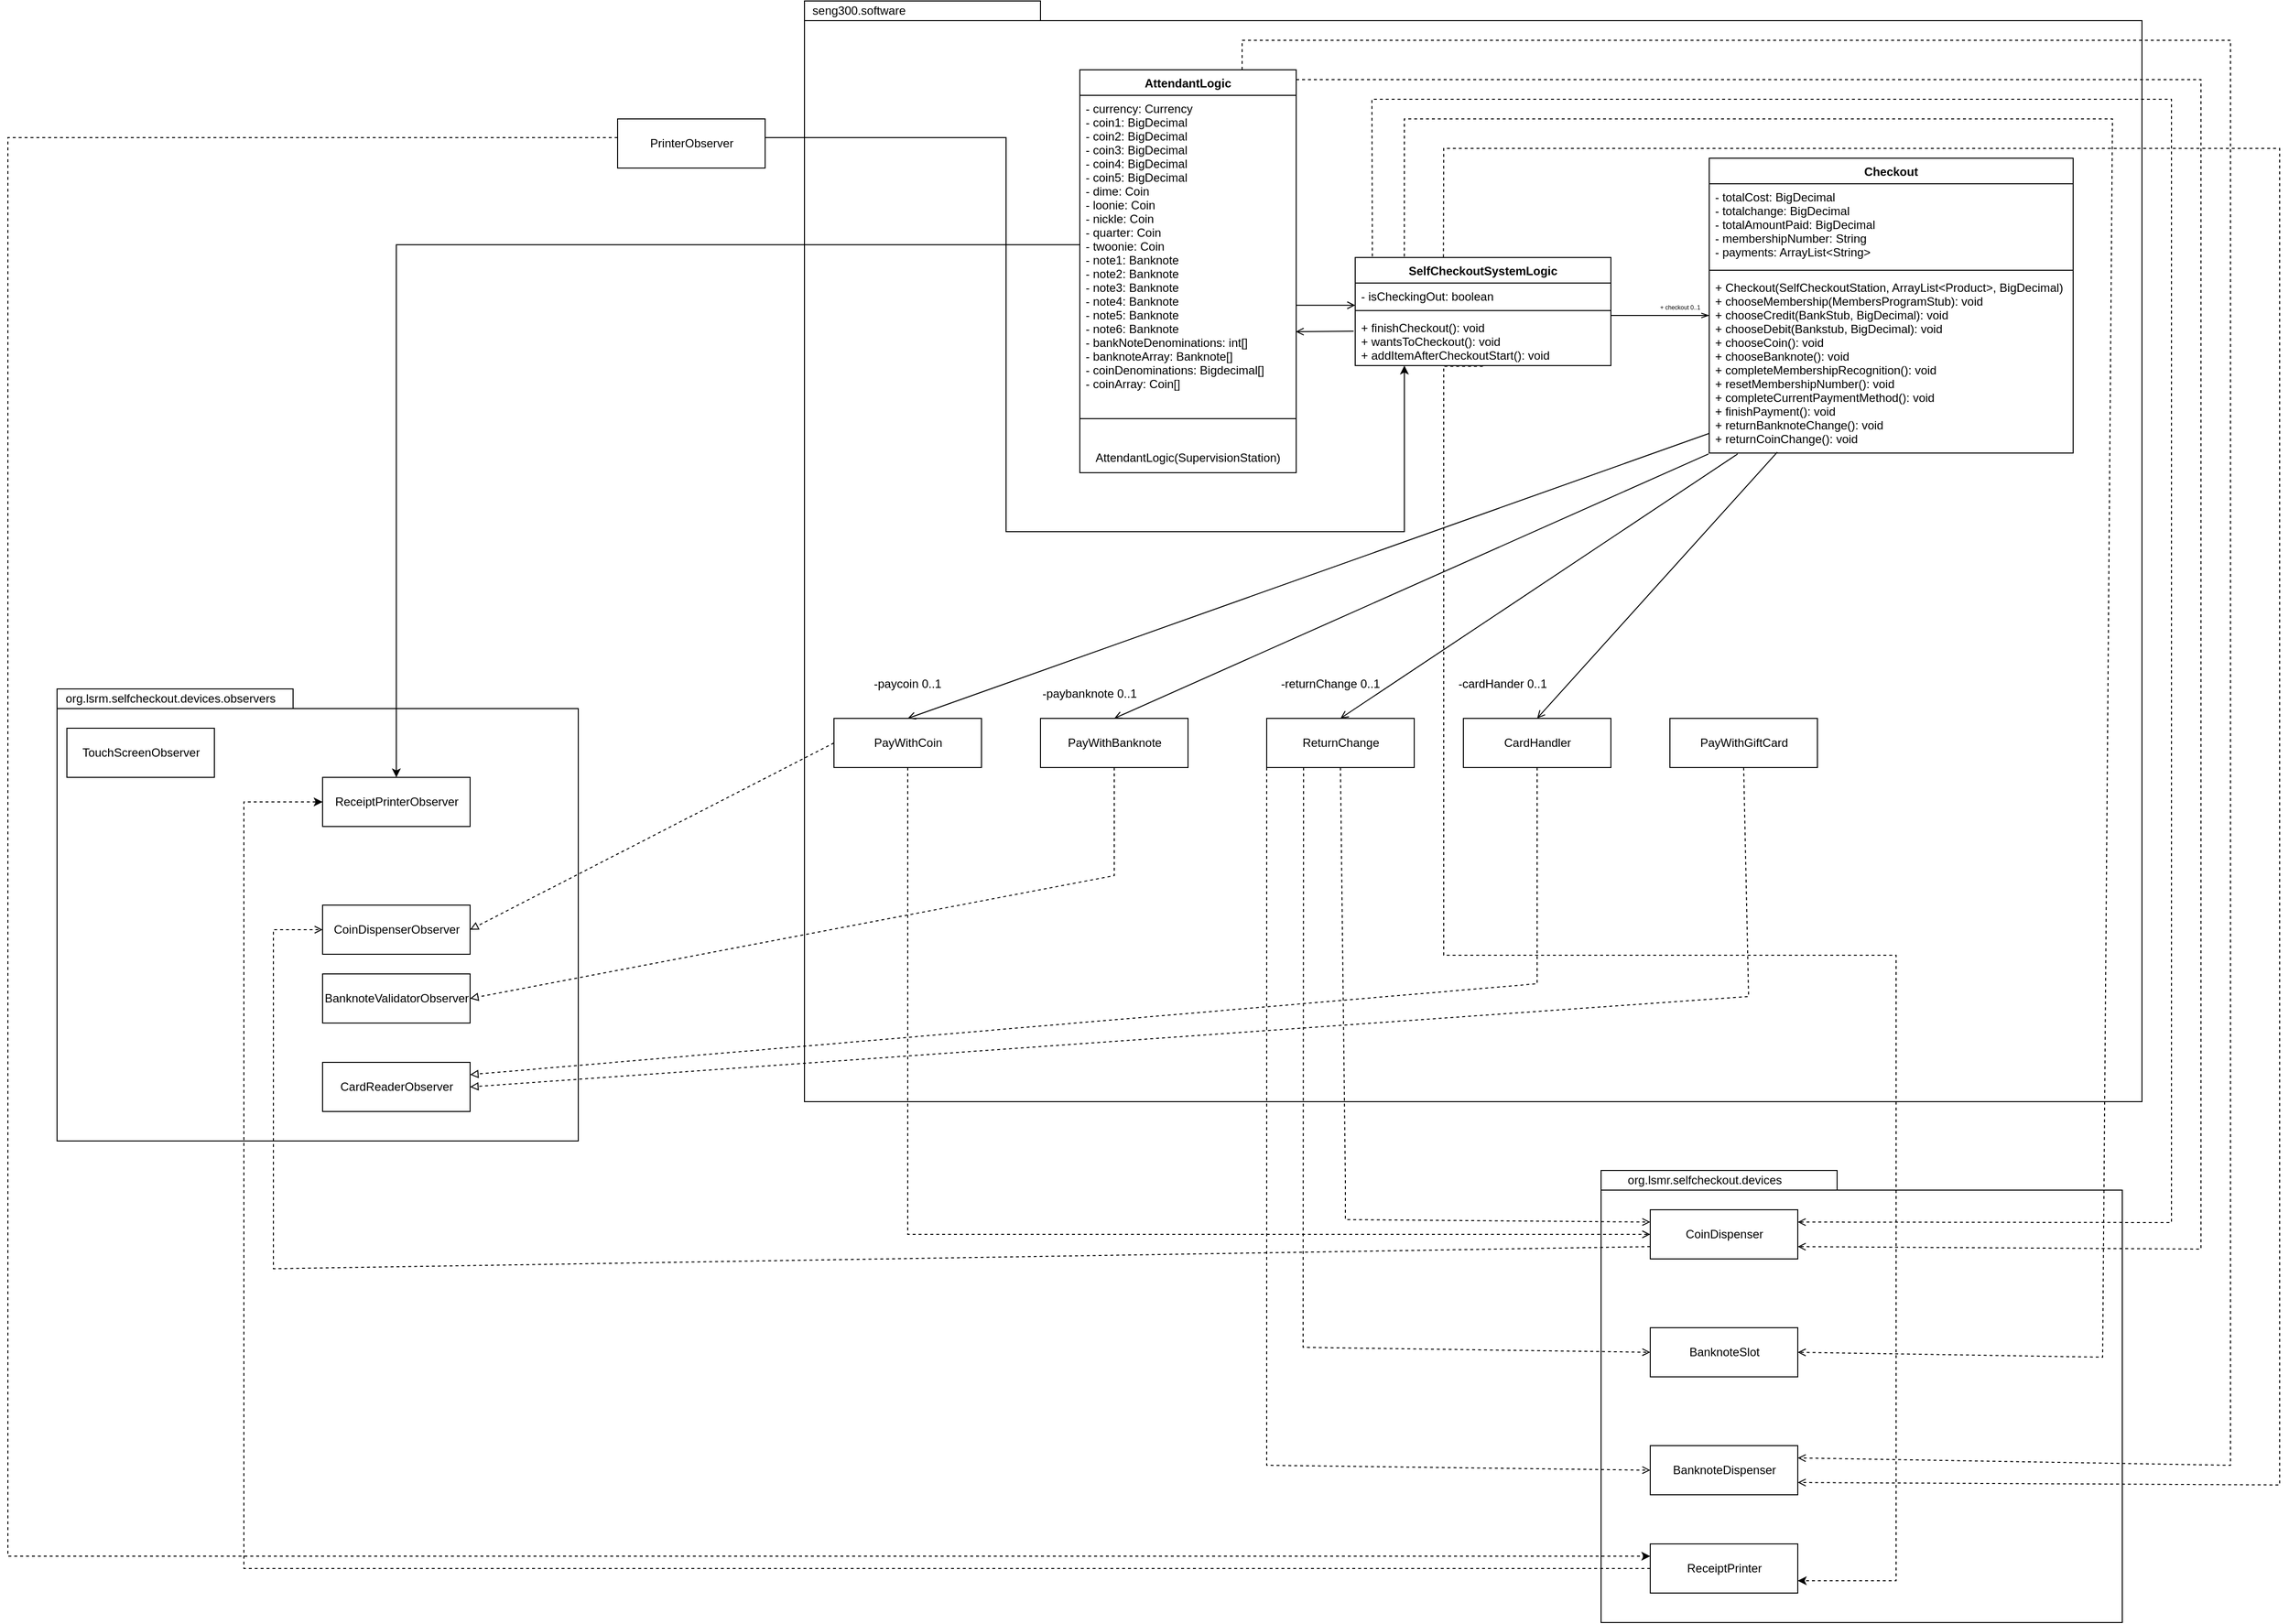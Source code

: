 <mxfile version="17.4.3" type="github">
  <diagram id="8_DWzM_fp91CAAIlSjK8" name="Page-1">
    <mxGraphModel dx="3969" dy="1284" grid="1" gridSize="10" guides="1" tooltips="1" connect="1" arrows="1" fold="1" page="1" pageScale="1" pageWidth="850" pageHeight="1100" math="0" shadow="0">
      <root>
        <mxCell id="0" />
        <mxCell id="1" parent="0" />
        <mxCell id="JbaKOitjpTuBiVBRiGnQ-29" value="" style="shape=folder;fontStyle=1;spacingTop=10;tabWidth=240;tabHeight=20;tabPosition=left;html=1;" parent="1" vertex="1">
          <mxGeometry x="-780" y="190" width="1360" height="1120" as="geometry" />
        </mxCell>
        <mxCell id="JbaKOitjpTuBiVBRiGnQ-33" value="" style="shape=folder;fontStyle=1;spacingTop=10;tabWidth=240;tabHeight=20;tabPosition=left;html=1;" parent="1" vertex="1">
          <mxGeometry x="-1540" y="890" width="530" height="460" as="geometry" />
        </mxCell>
        <mxCell id="JbaKOitjpTuBiVBRiGnQ-35" value="" style="shape=folder;fontStyle=1;spacingTop=10;tabWidth=240;tabHeight=20;tabPosition=left;html=1;container=1;" parent="1" vertex="1">
          <mxGeometry x="30" y="1380" width="530" height="460" as="geometry">
            <mxRectangle x="-1150" y="1010" width="50" height="40" as="alternateBounds" />
          </mxGeometry>
        </mxCell>
        <mxCell id="JbaKOitjpTuBiVBRiGnQ-36" value="org.lsmr.selfcheckout.devices" style="text;html=1;align=center;verticalAlign=middle;resizable=0;points=[];autosize=1;strokeColor=none;fillColor=none;" parent="JbaKOitjpTuBiVBRiGnQ-35" vertex="1">
          <mxGeometry x="20" width="170" height="20" as="geometry" />
        </mxCell>
        <mxCell id="JbaKOitjpTuBiVBRiGnQ-22" value="CoinDispenser" style="html=1;" parent="JbaKOitjpTuBiVBRiGnQ-35" vertex="1">
          <mxGeometry x="50" y="40" width="150" height="50" as="geometry" />
        </mxCell>
        <mxCell id="JbaKOitjpTuBiVBRiGnQ-24" value="BanknoteSlot" style="html=1;" parent="JbaKOitjpTuBiVBRiGnQ-35" vertex="1">
          <mxGeometry x="50" y="160" width="150" height="50" as="geometry" />
        </mxCell>
        <mxCell id="JbaKOitjpTuBiVBRiGnQ-27" value="BanknoteDispenser" style="html=1;" parent="JbaKOitjpTuBiVBRiGnQ-35" vertex="1">
          <mxGeometry x="50" y="280" width="150" height="50" as="geometry" />
        </mxCell>
        <mxCell id="QVtp06uHOIpZzLM61Izd-3" value="ReceiptPrinter" style="html=1;" vertex="1" parent="JbaKOitjpTuBiVBRiGnQ-35">
          <mxGeometry x="50" y="380" width="150" height="50" as="geometry" />
        </mxCell>
        <mxCell id="JbaKOitjpTuBiVBRiGnQ-2" value="AttendantLogic" style="swimlane;fontStyle=1;align=center;verticalAlign=top;childLayout=stackLayout;horizontal=1;startSize=26;horizontalStack=0;resizeParent=1;resizeParentMax=0;resizeLast=0;collapsible=1;marginBottom=0;" parent="1" vertex="1">
          <mxGeometry x="-500" y="260" width="220" height="410" as="geometry" />
        </mxCell>
        <mxCell id="JbaKOitjpTuBiVBRiGnQ-3" value="- currency: Currency&#xa;- coin1: BigDecimal&#xa;- coin2: BigDecimal&#xa;- coin3: BigDecimal&#xa;- coin4: BigDecimal&#xa;- coin5: BigDecimal&#xa;- dime: Coin&#xa;- loonie: Coin&#xa;- nickle: Coin&#xa;- quarter: Coin&#xa;- twoonie: Coin&#xa;- note1: Banknote&#xa;- note2: Banknote&#xa;- note3: Banknote&#xa;- note4: Banknote&#xa;- note5: Banknote&#xa;- note6: Banknote&#xa;- bankNoteDenominations: int[]&#xa;- banknoteArray: Banknote[]&#xa;- coinDenominations: Bigdecimal[]&#xa;- coinArray: Coin[]&#xa;" style="text;strokeColor=none;fillColor=none;align=left;verticalAlign=top;spacingLeft=4;spacingRight=4;overflow=hidden;rotatable=0;points=[[0,0.5],[1,0.5]];portConstraint=eastwest;" parent="JbaKOitjpTuBiVBRiGnQ-2" vertex="1">
          <mxGeometry y="26" width="220" height="304" as="geometry" />
        </mxCell>
        <mxCell id="JbaKOitjpTuBiVBRiGnQ-4" value="" style="line;strokeWidth=1;fillColor=none;align=left;verticalAlign=middle;spacingTop=-1;spacingLeft=3;spacingRight=3;rotatable=0;labelPosition=right;points=[];portConstraint=eastwest;" parent="JbaKOitjpTuBiVBRiGnQ-2" vertex="1">
          <mxGeometry y="330" width="220" height="50" as="geometry" />
        </mxCell>
        <mxCell id="Gyplj0bTZnEPewytaOJa-4" value="AttendantLogic(SupervisionStation)" style="text;html=1;strokeColor=none;fillColor=none;align=center;verticalAlign=middle;whiteSpace=wrap;rounded=0;" parent="JbaKOitjpTuBiVBRiGnQ-2" vertex="1">
          <mxGeometry y="380" width="220" height="30" as="geometry" />
        </mxCell>
        <mxCell id="QVtp06uHOIpZzLM61Izd-8" style="edgeStyle=orthogonalEdgeStyle;rounded=0;orthogonalLoop=1;jettySize=auto;html=1;entryX=1;entryY=0.75;entryDx=0;entryDy=0;dashed=1;endArrow=classic;endFill=1;exitX=0.499;exitY=1.015;exitDx=0;exitDy=0;exitPerimeter=0;" edge="1" parent="1" source="JbaKOitjpTuBiVBRiGnQ-9" target="QVtp06uHOIpZzLM61Izd-3">
          <mxGeometry relative="1" as="geometry">
            <Array as="points">
              <mxPoint x="-130" y="562" />
              <mxPoint x="-130" y="1161" />
              <mxPoint x="330" y="1161" />
              <mxPoint x="330" y="1797" />
            </Array>
          </mxGeometry>
        </mxCell>
        <mxCell id="JbaKOitjpTuBiVBRiGnQ-6" value="SelfCheckoutSystemLogic" style="swimlane;fontStyle=1;align=center;verticalAlign=top;childLayout=stackLayout;horizontal=1;startSize=26;horizontalStack=0;resizeParent=1;resizeParentMax=0;resizeLast=0;collapsible=1;marginBottom=0;" parent="1" vertex="1">
          <mxGeometry x="-220" y="451" width="260" height="110" as="geometry" />
        </mxCell>
        <mxCell id="JbaKOitjpTuBiVBRiGnQ-7" value="- isCheckingOut: boolean&#xa;" style="text;strokeColor=none;fillColor=none;align=left;verticalAlign=top;spacingLeft=4;spacingRight=4;overflow=hidden;rotatable=0;points=[[0,0.5],[1,0.5]];portConstraint=eastwest;" parent="JbaKOitjpTuBiVBRiGnQ-6" vertex="1">
          <mxGeometry y="26" width="260" height="24" as="geometry" />
        </mxCell>
        <mxCell id="JbaKOitjpTuBiVBRiGnQ-8" value="" style="line;strokeWidth=1;fillColor=none;align=left;verticalAlign=middle;spacingTop=-1;spacingLeft=3;spacingRight=3;rotatable=0;labelPosition=right;points=[];portConstraint=eastwest;" parent="JbaKOitjpTuBiVBRiGnQ-6" vertex="1">
          <mxGeometry y="50" width="260" height="8" as="geometry" />
        </mxCell>
        <mxCell id="JbaKOitjpTuBiVBRiGnQ-9" value="+ finishCheckout(): void&#xa;+ wantsToCheckout(): void&#xa;+ addItemAfterCheckoutStart(): void&#xa;" style="text;strokeColor=none;fillColor=none;align=left;verticalAlign=top;spacingLeft=4;spacingRight=4;overflow=hidden;rotatable=0;points=[[0,0.5],[1,0.5]];portConstraint=eastwest;" parent="JbaKOitjpTuBiVBRiGnQ-6" vertex="1">
          <mxGeometry y="58" width="260" height="52" as="geometry" />
        </mxCell>
        <mxCell id="JbaKOitjpTuBiVBRiGnQ-14" value="TouchScreenObserver" style="html=1;" parent="1" vertex="1">
          <mxGeometry x="-1530" y="930" width="150" height="50" as="geometry" />
        </mxCell>
        <mxCell id="JbaKOitjpTuBiVBRiGnQ-16" value="PayWithCoin" style="html=1;" parent="1" vertex="1">
          <mxGeometry x="-750" y="920" width="150" height="50" as="geometry" />
        </mxCell>
        <mxCell id="JbaKOitjpTuBiVBRiGnQ-17" value="PayWithBanknote" style="html=1;" parent="1" vertex="1">
          <mxGeometry x="-540" y="920" width="150" height="50" as="geometry" />
        </mxCell>
        <mxCell id="JbaKOitjpTuBiVBRiGnQ-18" value="ReturnChange" style="html=1;" parent="1" vertex="1">
          <mxGeometry x="-310" y="920" width="150" height="50" as="geometry" />
        </mxCell>
        <mxCell id="JbaKOitjpTuBiVBRiGnQ-19" value="CardHandler" style="html=1;" parent="1" vertex="1">
          <mxGeometry x="-110" y="920" width="150" height="50" as="geometry" />
        </mxCell>
        <mxCell id="JbaKOitjpTuBiVBRiGnQ-20" value="PayWithGiftCard" style="html=1;" parent="1" vertex="1">
          <mxGeometry x="100" y="920" width="150" height="50" as="geometry" />
        </mxCell>
        <mxCell id="JbaKOitjpTuBiVBRiGnQ-23" value="BanknoteValidatorObserver" style="html=1;" parent="1" vertex="1">
          <mxGeometry x="-1270" y="1180" width="150" height="50" as="geometry" />
        </mxCell>
        <mxCell id="JbaKOitjpTuBiVBRiGnQ-25" value="CardReaderObserver" style="html=1;" parent="1" vertex="1">
          <mxGeometry x="-1270" y="1270" width="150" height="50" as="geometry" />
        </mxCell>
        <mxCell id="JbaKOitjpTuBiVBRiGnQ-26" value="ReceiptPrinterObserver" style="html=1;" parent="1" vertex="1">
          <mxGeometry x="-1270" y="980" width="150" height="50" as="geometry" />
        </mxCell>
        <mxCell id="JbaKOitjpTuBiVBRiGnQ-28" value="CoinDispenserObserver" style="html=1;" parent="1" vertex="1">
          <mxGeometry x="-1270" y="1110" width="150" height="50" as="geometry" />
        </mxCell>
        <mxCell id="JbaKOitjpTuBiVBRiGnQ-30" value="seng300.software" style="text;html=1;align=center;verticalAlign=middle;resizable=0;points=[];autosize=1;strokeColor=none;fillColor=none;" parent="1" vertex="1">
          <mxGeometry x="-780" y="190" width="110" height="20" as="geometry" />
        </mxCell>
        <mxCell id="JbaKOitjpTuBiVBRiGnQ-34" value="org.lsrm.selfcheckout.devices.observers" style="text;html=1;align=center;verticalAlign=middle;resizable=0;points=[];autosize=1;strokeColor=none;fillColor=none;" parent="1" vertex="1">
          <mxGeometry x="-1540" y="890" width="230" height="20" as="geometry" />
        </mxCell>
        <mxCell id="JbaKOitjpTuBiVBRiGnQ-37" value="Checkout" style="swimlane;fontStyle=1;align=center;verticalAlign=top;childLayout=stackLayout;horizontal=1;startSize=26;horizontalStack=0;resizeParent=1;resizeParentMax=0;resizeLast=0;collapsible=1;marginBottom=0;" parent="1" vertex="1">
          <mxGeometry x="140" y="350" width="370" height="300" as="geometry" />
        </mxCell>
        <mxCell id="JbaKOitjpTuBiVBRiGnQ-38" value="- totalCost: BigDecimal&#xa;- totalchange: BigDecimal&#xa;- totalAmountPaid: BigDecimal&#xa;- membershipNumber: String&#xa;- payments: ArrayList&lt;String&gt;" style="text;strokeColor=none;fillColor=none;align=left;verticalAlign=top;spacingLeft=4;spacingRight=4;overflow=hidden;rotatable=0;points=[[0,0.5],[1,0.5]];portConstraint=eastwest;" parent="JbaKOitjpTuBiVBRiGnQ-37" vertex="1">
          <mxGeometry y="26" width="370" height="84" as="geometry" />
        </mxCell>
        <mxCell id="JbaKOitjpTuBiVBRiGnQ-39" value="" style="line;strokeWidth=1;fillColor=none;align=left;verticalAlign=middle;spacingTop=-1;spacingLeft=3;spacingRight=3;rotatable=0;labelPosition=right;points=[];portConstraint=eastwest;" parent="JbaKOitjpTuBiVBRiGnQ-37" vertex="1">
          <mxGeometry y="110" width="370" height="8" as="geometry" />
        </mxCell>
        <mxCell id="JbaKOitjpTuBiVBRiGnQ-40" value="+ Checkout(SelfCheckoutStation, ArrayList&lt;Product&gt;, BigDecimal)&#xa;+ chooseMembership(MembersProgramStub): void&#xa;+ chooseCredit(BankStub, BigDecimal): void&#xa;+ chooseDebit(Bankstub, BigDecimal): void&#xa;+ chooseCoin(): void&#xa;+ chooseBanknote(): void&#xa;+ completeMembershipRecognition(): void&#xa;+ resetMembershipNumber(): void&#xa;+ completeCurrentPaymentMethod(): void&#xa;+ finishPayment(): void&#xa;+ returnBanknoteChange(): void&#xa;+ returnCoinChange(): void&#xa;&#xa;" style="text;strokeColor=none;fillColor=none;align=left;verticalAlign=top;spacingLeft=4;spacingRight=4;overflow=hidden;rotatable=0;points=[[0,0.5],[1,0.5]];portConstraint=eastwest;" parent="JbaKOitjpTuBiVBRiGnQ-37" vertex="1">
          <mxGeometry y="118" width="370" height="182" as="geometry" />
        </mxCell>
        <mxCell id="QVtp06uHOIpZzLM61Izd-9" style="edgeStyle=orthogonalEdgeStyle;rounded=0;orthogonalLoop=1;jettySize=auto;html=1;exitX=1;exitY=0.5;exitDx=0;exitDy=0;endArrow=classic;endFill=1;" edge="1" parent="1" source="JbaKOitjpTuBiVBRiGnQ-15" target="JbaKOitjpTuBiVBRiGnQ-9">
          <mxGeometry relative="1" as="geometry">
            <Array as="points">
              <mxPoint x="-575" y="329" />
              <mxPoint x="-575" y="730" />
              <mxPoint x="-170" y="730" />
            </Array>
          </mxGeometry>
        </mxCell>
        <mxCell id="QVtp06uHOIpZzLM61Izd-10" style="edgeStyle=orthogonalEdgeStyle;rounded=0;orthogonalLoop=1;jettySize=auto;html=1;exitX=0;exitY=0.5;exitDx=0;exitDy=0;entryX=0;entryY=0.25;entryDx=0;entryDy=0;endArrow=classic;endFill=1;dashed=1;" edge="1" parent="1" source="JbaKOitjpTuBiVBRiGnQ-15" target="QVtp06uHOIpZzLM61Izd-3">
          <mxGeometry relative="1" as="geometry">
            <Array as="points">
              <mxPoint x="-1590" y="329" />
              <mxPoint x="-1590" y="1773" />
            </Array>
          </mxGeometry>
        </mxCell>
        <mxCell id="JbaKOitjpTuBiVBRiGnQ-15" value="PrinterObserver" style="html=1;" parent="1" vertex="1">
          <mxGeometry x="-970" y="310" width="150" height="50" as="geometry" />
        </mxCell>
        <mxCell id="Gyplj0bTZnEPewytaOJa-6" value="" style="edgeStyle=orthogonalEdgeStyle;rounded=0;orthogonalLoop=1;jettySize=auto;html=1;endArrow=openThin;endFill=0;" parent="1" target="JbaKOitjpTuBiVBRiGnQ-40" edge="1">
          <mxGeometry relative="1" as="geometry">
            <mxPoint x="40" y="510" as="sourcePoint" />
            <Array as="points">
              <mxPoint x="40" y="510" />
            </Array>
          </mxGeometry>
        </mxCell>
        <mxCell id="Gyplj0bTZnEPewytaOJa-7" value="&lt;font style=&quot;font-size: 6px&quot;&gt;+ checkout 0..1&lt;/font&gt;" style="text;html=1;align=center;verticalAlign=middle;resizable=0;points=[];autosize=1;strokeColor=none;fillColor=none;" parent="1" vertex="1">
          <mxGeometry x="80" y="490" width="60" height="20" as="geometry" />
        </mxCell>
        <mxCell id="Gyplj0bTZnEPewytaOJa-8" value="" style="edgeStyle=orthogonalEdgeStyle;rounded=0;orthogonalLoop=1;jettySize=auto;html=1;endArrow=open;endFill=0;exitX=1;exitY=0.684;exitDx=0;exitDy=0;exitPerimeter=0;" parent="1" source="JbaKOitjpTuBiVBRiGnQ-3" edge="1">
          <mxGeometry relative="1" as="geometry">
            <mxPoint x="-320" y="499.63" as="sourcePoint" />
            <mxPoint x="-220" y="499.63" as="targetPoint" />
            <Array as="points">
              <mxPoint x="-280" y="500" />
            </Array>
          </mxGeometry>
        </mxCell>
        <mxCell id="Dqc_L1kM74H8duNjcyAM-1" value="" style="endArrow=open;html=1;rounded=0;entryX=0.998;entryY=0.791;entryDx=0;entryDy=0;entryPerimeter=0;exitX=-0.006;exitY=0.327;exitDx=0;exitDy=0;exitPerimeter=0;endFill=0;" parent="1" source="JbaKOitjpTuBiVBRiGnQ-9" target="JbaKOitjpTuBiVBRiGnQ-3" edge="1">
          <mxGeometry width="50" height="50" relative="1" as="geometry">
            <mxPoint x="-260" y="560" as="sourcePoint" />
            <mxPoint x="-210" y="510" as="targetPoint" />
          </mxGeometry>
        </mxCell>
        <mxCell id="Dqc_L1kM74H8duNjcyAM-2" value="" style="endArrow=open;html=1;rounded=0;exitX=-0.006;exitY=0.327;exitDx=0;exitDy=0;exitPerimeter=0;endFill=0;entryX=0.5;entryY=0;entryDx=0;entryDy=0;" parent="1" target="JbaKOitjpTuBiVBRiGnQ-16" edge="1">
          <mxGeometry width="50" height="50" relative="1" as="geometry">
            <mxPoint x="140.0" y="630.004" as="sourcePoint" />
            <mxPoint x="81.12" y="630.464" as="targetPoint" />
          </mxGeometry>
        </mxCell>
        <mxCell id="Dqc_L1kM74H8duNjcyAM-3" value="-paycoin 0..1" style="text;html=1;strokeColor=none;fillColor=none;align=center;verticalAlign=middle;whiteSpace=wrap;rounded=0;" parent="1" vertex="1">
          <mxGeometry x="-720" y="870" width="90" height="30" as="geometry" />
        </mxCell>
        <mxCell id="Dqc_L1kM74H8duNjcyAM-4" value="" style="endArrow=open;html=1;rounded=0;exitX=-0.002;exitY=1.005;exitDx=0;exitDy=0;exitPerimeter=0;endFill=0;entryX=0.5;entryY=0;entryDx=0;entryDy=0;" parent="1" source="JbaKOitjpTuBiVBRiGnQ-40" target="JbaKOitjpTuBiVBRiGnQ-17" edge="1">
          <mxGeometry width="50" height="50" relative="1" as="geometry">
            <mxPoint x="150" y="640.004" as="sourcePoint" />
            <mxPoint x="-665" y="930" as="targetPoint" />
          </mxGeometry>
        </mxCell>
        <mxCell id="Dqc_L1kM74H8duNjcyAM-5" value="-paybanknote 0..1" style="text;html=1;strokeColor=none;fillColor=none;align=center;verticalAlign=middle;whiteSpace=wrap;rounded=0;" parent="1" vertex="1">
          <mxGeometry x="-540" y="880" width="100" height="30" as="geometry" />
        </mxCell>
        <mxCell id="Dqc_L1kM74H8duNjcyAM-6" value="" style="endArrow=open;html=1;rounded=0;exitX=0.078;exitY=1.005;exitDx=0;exitDy=0;exitPerimeter=0;endFill=0;entryX=0.5;entryY=0;entryDx=0;entryDy=0;" parent="1" source="JbaKOitjpTuBiVBRiGnQ-40" target="JbaKOitjpTuBiVBRiGnQ-18" edge="1">
          <mxGeometry width="50" height="50" relative="1" as="geometry">
            <mxPoint x="149.26" y="660.91" as="sourcePoint" />
            <mxPoint x="-455" y="930" as="targetPoint" />
          </mxGeometry>
        </mxCell>
        <mxCell id="Dqc_L1kM74H8duNjcyAM-7" value="-returnChange 0..1" style="text;html=1;strokeColor=none;fillColor=none;align=center;verticalAlign=middle;whiteSpace=wrap;rounded=0;" parent="1" vertex="1">
          <mxGeometry x="-300" y="870" width="110" height="30" as="geometry" />
        </mxCell>
        <mxCell id="Dqc_L1kM74H8duNjcyAM-8" value="" style="endArrow=open;html=1;rounded=0;exitX=0.187;exitY=0.995;exitDx=0;exitDy=0;exitPerimeter=0;endFill=0;entryX=0.5;entryY=0;entryDx=0;entryDy=0;" parent="1" source="JbaKOitjpTuBiVBRiGnQ-40" target="JbaKOitjpTuBiVBRiGnQ-19" edge="1">
          <mxGeometry width="50" height="50" relative="1" as="geometry">
            <mxPoint x="178.86" y="660.91" as="sourcePoint" />
            <mxPoint x="-225" y="930" as="targetPoint" />
          </mxGeometry>
        </mxCell>
        <mxCell id="Dqc_L1kM74H8duNjcyAM-9" value="-cardHander 0..1" style="text;html=1;strokeColor=none;fillColor=none;align=center;verticalAlign=middle;whiteSpace=wrap;rounded=0;" parent="1" vertex="1">
          <mxGeometry x="-120" y="870" width="100" height="30" as="geometry" />
        </mxCell>
        <mxCell id="Dqc_L1kM74H8duNjcyAM-10" value="" style="endArrow=open;html=1;rounded=0;exitX=0.5;exitY=1;exitDx=0;exitDy=0;endFill=0;entryX=0;entryY=0.5;entryDx=0;entryDy=0;dashed=1;" parent="1" source="JbaKOitjpTuBiVBRiGnQ-16" target="JbaKOitjpTuBiVBRiGnQ-22" edge="1">
          <mxGeometry width="50" height="50" relative="1" as="geometry">
            <mxPoint x="40" y="1090.004" as="sourcePoint" />
            <mxPoint x="-775" y="1380" as="targetPoint" />
            <Array as="points">
              <mxPoint x="-675" y="1445" />
            </Array>
          </mxGeometry>
        </mxCell>
        <mxCell id="Dqc_L1kM74H8duNjcyAM-11" value="" style="endArrow=block;html=1;rounded=0;dashed=1;exitX=0;exitY=0.5;exitDx=0;exitDy=0;entryX=1;entryY=0.5;entryDx=0;entryDy=0;endFill=0;" parent="1" source="JbaKOitjpTuBiVBRiGnQ-16" target="JbaKOitjpTuBiVBRiGnQ-28" edge="1">
          <mxGeometry width="50" height="50" relative="1" as="geometry">
            <mxPoint x="-990" y="1090" as="sourcePoint" />
            <mxPoint x="-940" y="1040" as="targetPoint" />
          </mxGeometry>
        </mxCell>
        <mxCell id="Dqc_L1kM74H8duNjcyAM-12" value="" style="endArrow=block;html=1;rounded=0;dashed=1;exitX=0.5;exitY=1;exitDx=0;exitDy=0;entryX=1;entryY=0.5;entryDx=0;entryDy=0;endFill=0;" parent="1" source="JbaKOitjpTuBiVBRiGnQ-17" target="JbaKOitjpTuBiVBRiGnQ-23" edge="1">
          <mxGeometry width="50" height="50" relative="1" as="geometry">
            <mxPoint x="-740.0" y="955" as="sourcePoint" />
            <mxPoint x="-1000" y="975" as="targetPoint" />
            <Array as="points">
              <mxPoint x="-465" y="1080" />
            </Array>
          </mxGeometry>
        </mxCell>
        <mxCell id="Dqc_L1kM74H8duNjcyAM-14" value="" style="endArrow=open;html=1;rounded=0;exitX=0.5;exitY=1;exitDx=0;exitDy=0;endFill=0;entryX=0;entryY=0.25;entryDx=0;entryDy=0;dashed=1;" parent="1" source="JbaKOitjpTuBiVBRiGnQ-18" target="JbaKOitjpTuBiVBRiGnQ-22" edge="1">
          <mxGeometry width="50" height="50" relative="1" as="geometry">
            <mxPoint x="-665" y="980" as="sourcePoint" />
            <mxPoint x="90.0" y="1455" as="targetPoint" />
            <Array as="points">
              <mxPoint x="-230" y="1390" />
              <mxPoint x="-230" y="1430" />
            </Array>
          </mxGeometry>
        </mxCell>
        <mxCell id="Dqc_L1kM74H8duNjcyAM-15" value="" style="endArrow=open;html=1;rounded=0;exitX=0.25;exitY=1;exitDx=0;exitDy=0;endFill=0;entryX=0;entryY=0.5;entryDx=0;entryDy=0;dashed=1;" parent="1" source="JbaKOitjpTuBiVBRiGnQ-18" target="JbaKOitjpTuBiVBRiGnQ-24" edge="1">
          <mxGeometry width="50" height="50" relative="1" as="geometry">
            <mxPoint x="-225.0" y="980" as="sourcePoint" />
            <mxPoint x="90.0" y="1442.5" as="targetPoint" />
            <Array as="points">
              <mxPoint x="-273" y="1560" />
            </Array>
          </mxGeometry>
        </mxCell>
        <mxCell id="Dqc_L1kM74H8duNjcyAM-16" value="" style="endArrow=open;html=1;rounded=0;exitX=0;exitY=1;exitDx=0;exitDy=0;endFill=0;entryX=0;entryY=0.5;entryDx=0;entryDy=0;dashed=1;" parent="1" source="JbaKOitjpTuBiVBRiGnQ-18" target="JbaKOitjpTuBiVBRiGnQ-27" edge="1">
          <mxGeometry width="50" height="50" relative="1" as="geometry">
            <mxPoint x="-262.5" y="980" as="sourcePoint" />
            <mxPoint x="90.0" y="1575" as="targetPoint" />
            <Array as="points">
              <mxPoint x="-310" y="1680" />
            </Array>
          </mxGeometry>
        </mxCell>
        <mxCell id="Dqc_L1kM74H8duNjcyAM-17" value="" style="endArrow=block;html=1;rounded=0;dashed=1;exitX=0.5;exitY=1;exitDx=0;exitDy=0;entryX=1;entryY=0.25;entryDx=0;entryDy=0;endFill=0;" parent="1" source="JbaKOitjpTuBiVBRiGnQ-19" target="JbaKOitjpTuBiVBRiGnQ-25" edge="1">
          <mxGeometry width="50" height="50" relative="1" as="geometry">
            <mxPoint x="-455" y="980" as="sourcePoint" />
            <mxPoint x="-1000" y="1099" as="targetPoint" />
            <Array as="points">
              <mxPoint x="-35" y="1190" />
            </Array>
          </mxGeometry>
        </mxCell>
        <mxCell id="Dqc_L1kM74H8duNjcyAM-18" value="" style="endArrow=block;html=1;rounded=0;dashed=1;exitX=0.5;exitY=1;exitDx=0;exitDy=0;entryX=1;entryY=0.5;entryDx=0;entryDy=0;endFill=0;" parent="1" source="JbaKOitjpTuBiVBRiGnQ-20" target="JbaKOitjpTuBiVBRiGnQ-25" edge="1">
          <mxGeometry width="50" height="50" relative="1" as="geometry">
            <mxPoint x="-25" y="980" as="sourcePoint" />
            <mxPoint x="-1000" y="1202.5" as="targetPoint" />
            <Array as="points">
              <mxPoint x="180" y="1203" />
            </Array>
          </mxGeometry>
        </mxCell>
        <mxCell id="Dqc_L1kM74H8duNjcyAM-19" value="" style="endArrow=open;html=1;rounded=0;dashed=1;exitX=0;exitY=0.75;exitDx=0;exitDy=0;endFill=0;" parent="1" source="JbaKOitjpTuBiVBRiGnQ-22" edge="1" target="JbaKOitjpTuBiVBRiGnQ-28">
          <mxGeometry width="50" height="50" relative="1" as="geometry">
            <mxPoint x="-790" y="1210" as="sourcePoint" />
            <mxPoint x="-1160" y="965" as="targetPoint" />
            <Array as="points">
              <mxPoint x="-1320" y="1480" />
              <mxPoint x="-1320" y="1135" />
            </Array>
          </mxGeometry>
        </mxCell>
        <mxCell id="Dqc_L1kM74H8duNjcyAM-20" value="" style="endArrow=open;html=1;rounded=0;dashed=1;entryX=1;entryY=0.75;entryDx=0;entryDy=0;endFill=0;" parent="1" target="JbaKOitjpTuBiVBRiGnQ-22" edge="1">
          <mxGeometry width="50" height="50" relative="1" as="geometry">
            <mxPoint x="-280" y="270" as="sourcePoint" />
            <mxPoint x="620" y="311" as="targetPoint" />
            <Array as="points">
              <mxPoint x="640" y="270" />
              <mxPoint x="640" y="1460" />
            </Array>
          </mxGeometry>
        </mxCell>
        <mxCell id="Dqc_L1kM74H8duNjcyAM-21" value="" style="endArrow=open;html=1;rounded=0;dashed=1;exitX=0.067;exitY=-0.01;exitDx=0;exitDy=0;entryX=1;entryY=0.25;entryDx=0;entryDy=0;exitPerimeter=0;endFill=0;" parent="1" source="JbaKOitjpTuBiVBRiGnQ-6" target="JbaKOitjpTuBiVBRiGnQ-22" edge="1">
          <mxGeometry width="50" height="50" relative="1" as="geometry">
            <mxPoint x="-390" y="850" as="sourcePoint" />
            <mxPoint x="-340" y="800" as="targetPoint" />
            <Array as="points">
              <mxPoint x="-203" y="290" />
              <mxPoint x="610" y="290" />
              <mxPoint x="610" y="1433" />
            </Array>
          </mxGeometry>
        </mxCell>
        <mxCell id="Dqc_L1kM74H8duNjcyAM-22" value="" style="endArrow=open;html=1;rounded=0;dashed=1;entryX=1;entryY=0.25;entryDx=0;entryDy=0;endFill=0;exitX=0.75;exitY=0;exitDx=0;exitDy=0;" parent="1" source="JbaKOitjpTuBiVBRiGnQ-2" target="JbaKOitjpTuBiVBRiGnQ-27" edge="1">
          <mxGeometry width="50" height="50" relative="1" as="geometry">
            <mxPoint x="-270" y="280" as="sourcePoint" />
            <mxPoint x="240" y="1455" as="targetPoint" />
            <Array as="points">
              <mxPoint x="-335" y="230" />
              <mxPoint x="630" y="230" />
              <mxPoint x="670" y="230" />
              <mxPoint x="670" y="1680" />
            </Array>
          </mxGeometry>
        </mxCell>
        <mxCell id="Dqc_L1kM74H8duNjcyAM-23" value="" style="endArrow=open;html=1;rounded=0;dashed=1;exitX=0.192;exitY=-0.009;exitDx=0;exitDy=0;entryX=1;entryY=0.5;entryDx=0;entryDy=0;exitPerimeter=0;endFill=0;" parent="1" source="JbaKOitjpTuBiVBRiGnQ-6" target="JbaKOitjpTuBiVBRiGnQ-24" edge="1">
          <mxGeometry width="50" height="50" relative="1" as="geometry">
            <mxPoint x="-192.58" y="459.9" as="sourcePoint" />
            <mxPoint x="240" y="1442.5" as="targetPoint" />
            <Array as="points">
              <mxPoint x="-170" y="310" />
              <mxPoint x="550" y="310" />
              <mxPoint x="540" y="1570" />
            </Array>
          </mxGeometry>
        </mxCell>
        <mxCell id="Dqc_L1kM74H8duNjcyAM-24" value="" style="endArrow=open;html=1;rounded=0;dashed=1;exitX=0.345;exitY=-0.003;exitDx=0;exitDy=0;entryX=1;entryY=0.75;entryDx=0;entryDy=0;exitPerimeter=0;endFill=0;" parent="1" source="JbaKOitjpTuBiVBRiGnQ-6" target="JbaKOitjpTuBiVBRiGnQ-27" edge="1">
          <mxGeometry width="50" height="50" relative="1" as="geometry">
            <mxPoint x="-160.08" y="460.01" as="sourcePoint" />
            <mxPoint x="240" y="1575" as="targetPoint" />
            <Array as="points">
              <mxPoint x="-130" y="340" />
              <mxPoint x="720" y="340" />
              <mxPoint x="720" y="1700" />
            </Array>
          </mxGeometry>
        </mxCell>
        <mxCell id="QVtp06uHOIpZzLM61Izd-5" style="edgeStyle=orthogonalEdgeStyle;rounded=0;orthogonalLoop=1;jettySize=auto;html=1;exitX=0;exitY=0.5;exitDx=0;exitDy=0;entryX=0.5;entryY=0;entryDx=0;entryDy=0;" edge="1" parent="1" source="JbaKOitjpTuBiVBRiGnQ-3" target="JbaKOitjpTuBiVBRiGnQ-26">
          <mxGeometry relative="1" as="geometry" />
        </mxCell>
        <mxCell id="QVtp06uHOIpZzLM61Izd-7" style="edgeStyle=orthogonalEdgeStyle;rounded=0;orthogonalLoop=1;jettySize=auto;html=1;entryX=0;entryY=0.5;entryDx=0;entryDy=0;dashed=1;endArrow=classic;endFill=1;" edge="1" parent="1" source="QVtp06uHOIpZzLM61Izd-3" target="JbaKOitjpTuBiVBRiGnQ-26">
          <mxGeometry relative="1" as="geometry">
            <Array as="points">
              <mxPoint x="-1350" y="1785" />
              <mxPoint x="-1350" y="1005" />
            </Array>
          </mxGeometry>
        </mxCell>
      </root>
    </mxGraphModel>
  </diagram>
</mxfile>
